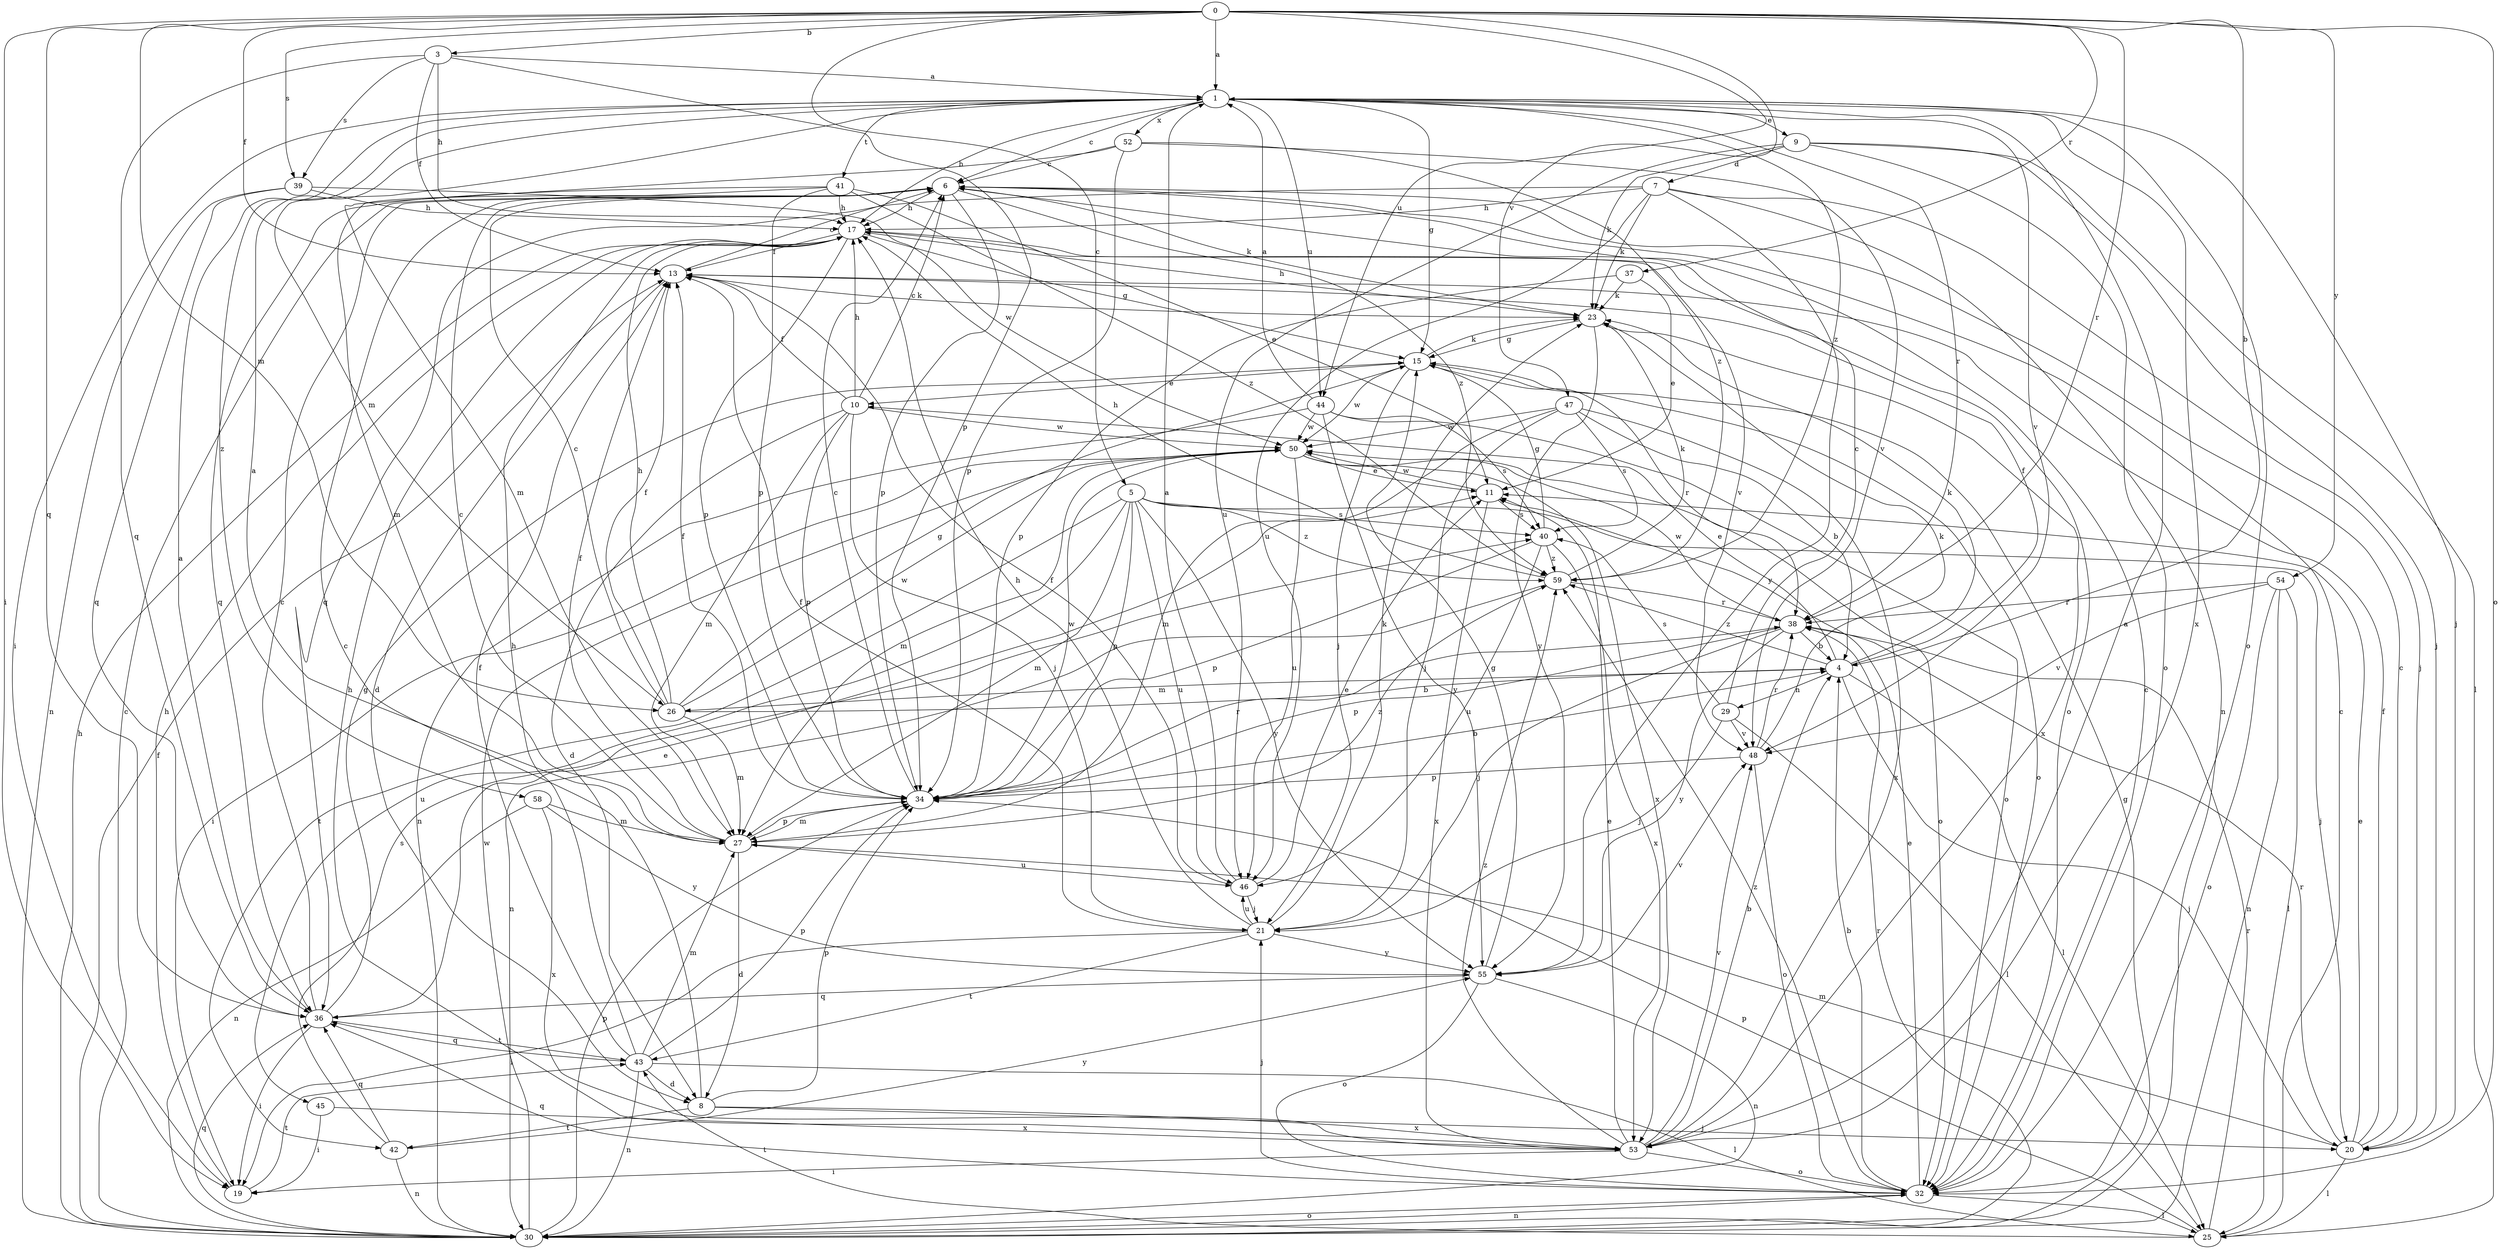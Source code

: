 strict digraph  {
0;
1;
3;
4;
5;
6;
7;
8;
9;
10;
11;
13;
15;
17;
19;
20;
21;
23;
25;
26;
27;
29;
30;
32;
34;
36;
37;
38;
39;
40;
41;
42;
43;
44;
45;
46;
47;
48;
50;
52;
53;
54;
55;
58;
59;
0 -> 1  [label=a];
0 -> 3  [label=b];
0 -> 4  [label=b];
0 -> 5  [label=c];
0 -> 13  [label=f];
0 -> 19  [label=i];
0 -> 26  [label=m];
0 -> 32  [label=o];
0 -> 36  [label=q];
0 -> 37  [label=r];
0 -> 38  [label=r];
0 -> 39  [label=s];
0 -> 44  [label=u];
0 -> 47  [label=v];
0 -> 54  [label=y];
1 -> 6  [label=c];
1 -> 9  [label=e];
1 -> 15  [label=g];
1 -> 17  [label=h];
1 -> 19  [label=i];
1 -> 20  [label=j];
1 -> 26  [label=m];
1 -> 32  [label=o];
1 -> 38  [label=r];
1 -> 41  [label=t];
1 -> 44  [label=u];
1 -> 48  [label=v];
1 -> 52  [label=x];
1 -> 53  [label=x];
1 -> 58  [label=z];
1 -> 59  [label=z];
3 -> 1  [label=a];
3 -> 13  [label=f];
3 -> 17  [label=h];
3 -> 34  [label=p];
3 -> 36  [label=q];
3 -> 39  [label=s];
4 -> 10  [label=e];
4 -> 13  [label=f];
4 -> 20  [label=j];
4 -> 23  [label=k];
4 -> 25  [label=l];
4 -> 26  [label=m];
4 -> 29  [label=n];
4 -> 59  [label=z];
5 -> 20  [label=j];
5 -> 27  [label=m];
5 -> 34  [label=p];
5 -> 40  [label=s];
5 -> 42  [label=t];
5 -> 45  [label=u];
5 -> 46  [label=u];
5 -> 55  [label=y];
5 -> 59  [label=z];
6 -> 17  [label=h];
6 -> 23  [label=k];
6 -> 34  [label=p];
6 -> 59  [label=z];
7 -> 17  [label=h];
7 -> 20  [label=j];
7 -> 23  [label=k];
7 -> 30  [label=n];
7 -> 36  [label=q];
7 -> 46  [label=u];
7 -> 55  [label=y];
8 -> 6  [label=c];
8 -> 20  [label=j];
8 -> 34  [label=p];
8 -> 42  [label=t];
8 -> 53  [label=x];
9 -> 7  [label=d];
9 -> 20  [label=j];
9 -> 23  [label=k];
9 -> 25  [label=l];
9 -> 32  [label=o];
9 -> 46  [label=u];
10 -> 6  [label=c];
10 -> 8  [label=d];
10 -> 13  [label=f];
10 -> 17  [label=h];
10 -> 21  [label=j];
10 -> 27  [label=m];
10 -> 34  [label=p];
10 -> 50  [label=w];
11 -> 40  [label=s];
11 -> 50  [label=w];
11 -> 53  [label=x];
13 -> 6  [label=c];
13 -> 8  [label=d];
13 -> 23  [label=k];
15 -> 10  [label=e];
15 -> 21  [label=j];
15 -> 23  [label=k];
15 -> 32  [label=o];
15 -> 38  [label=r];
15 -> 50  [label=w];
17 -> 13  [label=f];
17 -> 15  [label=g];
17 -> 32  [label=o];
17 -> 34  [label=p];
17 -> 48  [label=v];
19 -> 17  [label=h];
19 -> 43  [label=t];
20 -> 6  [label=c];
20 -> 11  [label=e];
20 -> 13  [label=f];
20 -> 25  [label=l];
20 -> 27  [label=m];
20 -> 38  [label=r];
21 -> 13  [label=f];
21 -> 17  [label=h];
21 -> 19  [label=i];
21 -> 23  [label=k];
21 -> 43  [label=t];
21 -> 46  [label=u];
21 -> 55  [label=y];
23 -> 15  [label=g];
23 -> 17  [label=h];
23 -> 53  [label=x];
23 -> 55  [label=y];
25 -> 6  [label=c];
25 -> 34  [label=p];
25 -> 38  [label=r];
25 -> 43  [label=t];
26 -> 4  [label=b];
26 -> 6  [label=c];
26 -> 13  [label=f];
26 -> 15  [label=g];
26 -> 17  [label=h];
26 -> 27  [label=m];
26 -> 50  [label=w];
27 -> 1  [label=a];
27 -> 6  [label=c];
27 -> 8  [label=d];
27 -> 13  [label=f];
27 -> 34  [label=p];
27 -> 46  [label=u];
27 -> 59  [label=z];
29 -> 6  [label=c];
29 -> 21  [label=j];
29 -> 25  [label=l];
29 -> 40  [label=s];
29 -> 48  [label=v];
30 -> 6  [label=c];
30 -> 13  [label=f];
30 -> 15  [label=g];
30 -> 17  [label=h];
30 -> 32  [label=o];
30 -> 34  [label=p];
30 -> 36  [label=q];
30 -> 38  [label=r];
30 -> 50  [label=w];
32 -> 4  [label=b];
32 -> 6  [label=c];
32 -> 11  [label=e];
32 -> 21  [label=j];
32 -> 25  [label=l];
32 -> 30  [label=n];
32 -> 36  [label=q];
32 -> 59  [label=z];
34 -> 4  [label=b];
34 -> 6  [label=c];
34 -> 13  [label=f];
34 -> 27  [label=m];
34 -> 38  [label=r];
34 -> 50  [label=w];
36 -> 1  [label=a];
36 -> 6  [label=c];
36 -> 11  [label=e];
36 -> 15  [label=g];
36 -> 19  [label=i];
36 -> 43  [label=t];
37 -> 11  [label=e];
37 -> 23  [label=k];
37 -> 34  [label=p];
38 -> 4  [label=b];
38 -> 21  [label=j];
38 -> 34  [label=p];
38 -> 50  [label=w];
38 -> 55  [label=y];
39 -> 17  [label=h];
39 -> 30  [label=n];
39 -> 36  [label=q];
39 -> 50  [label=w];
40 -> 15  [label=g];
40 -> 34  [label=p];
40 -> 46  [label=u];
40 -> 53  [label=x];
40 -> 59  [label=z];
41 -> 11  [label=e];
41 -> 17  [label=h];
41 -> 27  [label=m];
41 -> 34  [label=p];
41 -> 36  [label=q];
41 -> 59  [label=z];
42 -> 30  [label=n];
42 -> 36  [label=q];
42 -> 40  [label=s];
42 -> 55  [label=y];
43 -> 8  [label=d];
43 -> 13  [label=f];
43 -> 17  [label=h];
43 -> 25  [label=l];
43 -> 27  [label=m];
43 -> 30  [label=n];
43 -> 34  [label=p];
43 -> 36  [label=q];
44 -> 1  [label=a];
44 -> 30  [label=n];
44 -> 32  [label=o];
44 -> 40  [label=s];
44 -> 50  [label=w];
44 -> 55  [label=y];
45 -> 19  [label=i];
45 -> 53  [label=x];
46 -> 1  [label=a];
46 -> 11  [label=e];
46 -> 13  [label=f];
46 -> 21  [label=j];
47 -> 4  [label=b];
47 -> 21  [label=j];
47 -> 27  [label=m];
47 -> 40  [label=s];
47 -> 50  [label=w];
47 -> 53  [label=x];
48 -> 23  [label=k];
48 -> 32  [label=o];
48 -> 34  [label=p];
48 -> 38  [label=r];
50 -> 11  [label=e];
50 -> 19  [label=i];
50 -> 27  [label=m];
50 -> 32  [label=o];
50 -> 46  [label=u];
50 -> 53  [label=x];
52 -> 6  [label=c];
52 -> 27  [label=m];
52 -> 34  [label=p];
52 -> 48  [label=v];
52 -> 59  [label=z];
53 -> 1  [label=a];
53 -> 4  [label=b];
53 -> 11  [label=e];
53 -> 17  [label=h];
53 -> 19  [label=i];
53 -> 32  [label=o];
53 -> 48  [label=v];
53 -> 59  [label=z];
54 -> 25  [label=l];
54 -> 30  [label=n];
54 -> 32  [label=o];
54 -> 38  [label=r];
54 -> 48  [label=v];
55 -> 15  [label=g];
55 -> 30  [label=n];
55 -> 32  [label=o];
55 -> 36  [label=q];
55 -> 48  [label=v];
58 -> 27  [label=m];
58 -> 30  [label=n];
58 -> 53  [label=x];
58 -> 55  [label=y];
59 -> 17  [label=h];
59 -> 23  [label=k];
59 -> 30  [label=n];
59 -> 38  [label=r];
}
